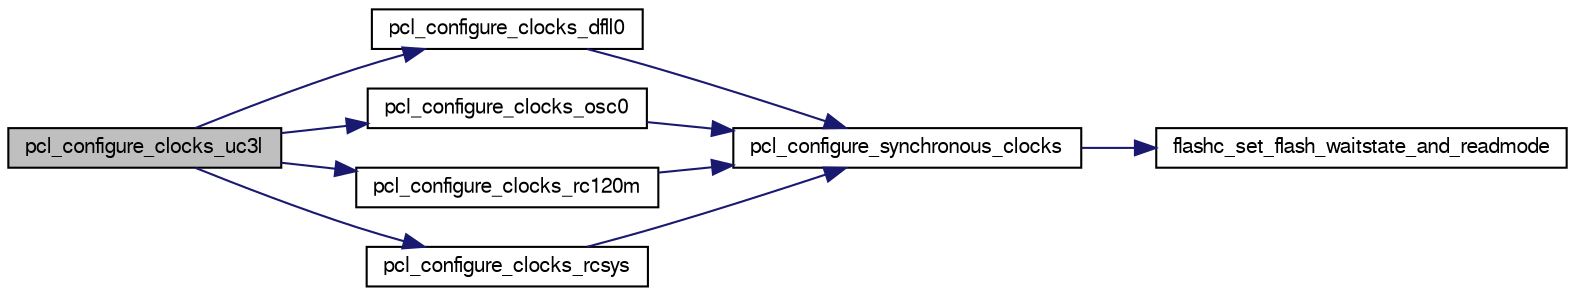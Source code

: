 digraph G
{
  edge [fontname="FreeSans",fontsize="10",labelfontname="FreeSans",labelfontsize="10"];
  node [fontname="FreeSans",fontsize="10",shape=record];
  rankdir=LR;
  Node1 [label="pcl_configure_clocks_uc3l",height=0.2,width=0.4,color="black", fillcolor="grey75", style="filled" fontcolor="black"];
  Node1 -> Node2 [color="midnightblue",fontsize="10",style="solid",fontname="FreeSans"];
  Node2 [label="pcl_configure_clocks_dfll0",height=0.2,width=0.4,color="black", fillcolor="white", style="filled",URL="$group__group__avr32__drivers__pm__power__clocks__lib.html#ga8528af6e455a48f6d7b134bbd51d5840",tooltip="Automatically configure the CPU, PBA, PBB, and HSB clocks using the DFLL0 as main source clock..."];
  Node2 -> Node3 [color="midnightblue",fontsize="10",style="solid",fontname="FreeSans"];
  Node3 [label="pcl_configure_synchronous_clocks",height=0.2,width=0.4,color="black", fillcolor="white", style="filled",URL="$power__clocks__lib_8c.html#a92e75eae7678315865429a64f7562644",tooltip="Device-specific implementation."];
  Node3 -> Node4 [color="midnightblue",fontsize="10",style="solid",fontname="FreeSans"];
  Node4 [label="flashc_set_flash_waitstate_and_readmode",height=0.2,width=0.4,color="black", fillcolor="white", style="filled",URL="$group__group__avr32__drivers__flashc.html#gaa943e0ec113449ecf316740b45426880",tooltip="Depednding to the CPU frequency, set the wait states of flash read accesses and enable or disable the..."];
  Node1 -> Node5 [color="midnightblue",fontsize="10",style="solid",fontname="FreeSans"];
  Node5 [label="pcl_configure_clocks_osc0",height=0.2,width=0.4,color="black", fillcolor="white", style="filled",URL="$group__group__avr32__drivers__pm__power__clocks__lib.html#ga4ff3149ebc8bf3064e77dc4b158aafad",tooltip="Automatically configure the CPU, PBA, PBB, and HSB clocks using the OSC0 osc as main source clock..."];
  Node5 -> Node3 [color="midnightblue",fontsize="10",style="solid",fontname="FreeSans"];
  Node1 -> Node6 [color="midnightblue",fontsize="10",style="solid",fontname="FreeSans"];
  Node6 [label="pcl_configure_clocks_rc120m",height=0.2,width=0.4,color="black", fillcolor="white", style="filled",URL="$group__group__avr32__drivers__pm__power__clocks__lib.html#ga73982b53f03832280909af1b437220ba",tooltip="Automatically configure the CPU, PBA, PBB, and HSB clocks using the RC120M osc as main source clock..."];
  Node6 -> Node3 [color="midnightblue",fontsize="10",style="solid",fontname="FreeSans"];
  Node1 -> Node7 [color="midnightblue",fontsize="10",style="solid",fontname="FreeSans"];
  Node7 [label="pcl_configure_clocks_rcsys",height=0.2,width=0.4,color="black", fillcolor="white", style="filled",URL="$group__group__avr32__drivers__pm__power__clocks__lib.html#ga37e123796912716a80c10045f483e618",tooltip="Automatically configure the CPU, PBA, PBB, and HSB clocks using the RCSYS osc as main source clock..."];
  Node7 -> Node3 [color="midnightblue",fontsize="10",style="solid",fontname="FreeSans"];
}
